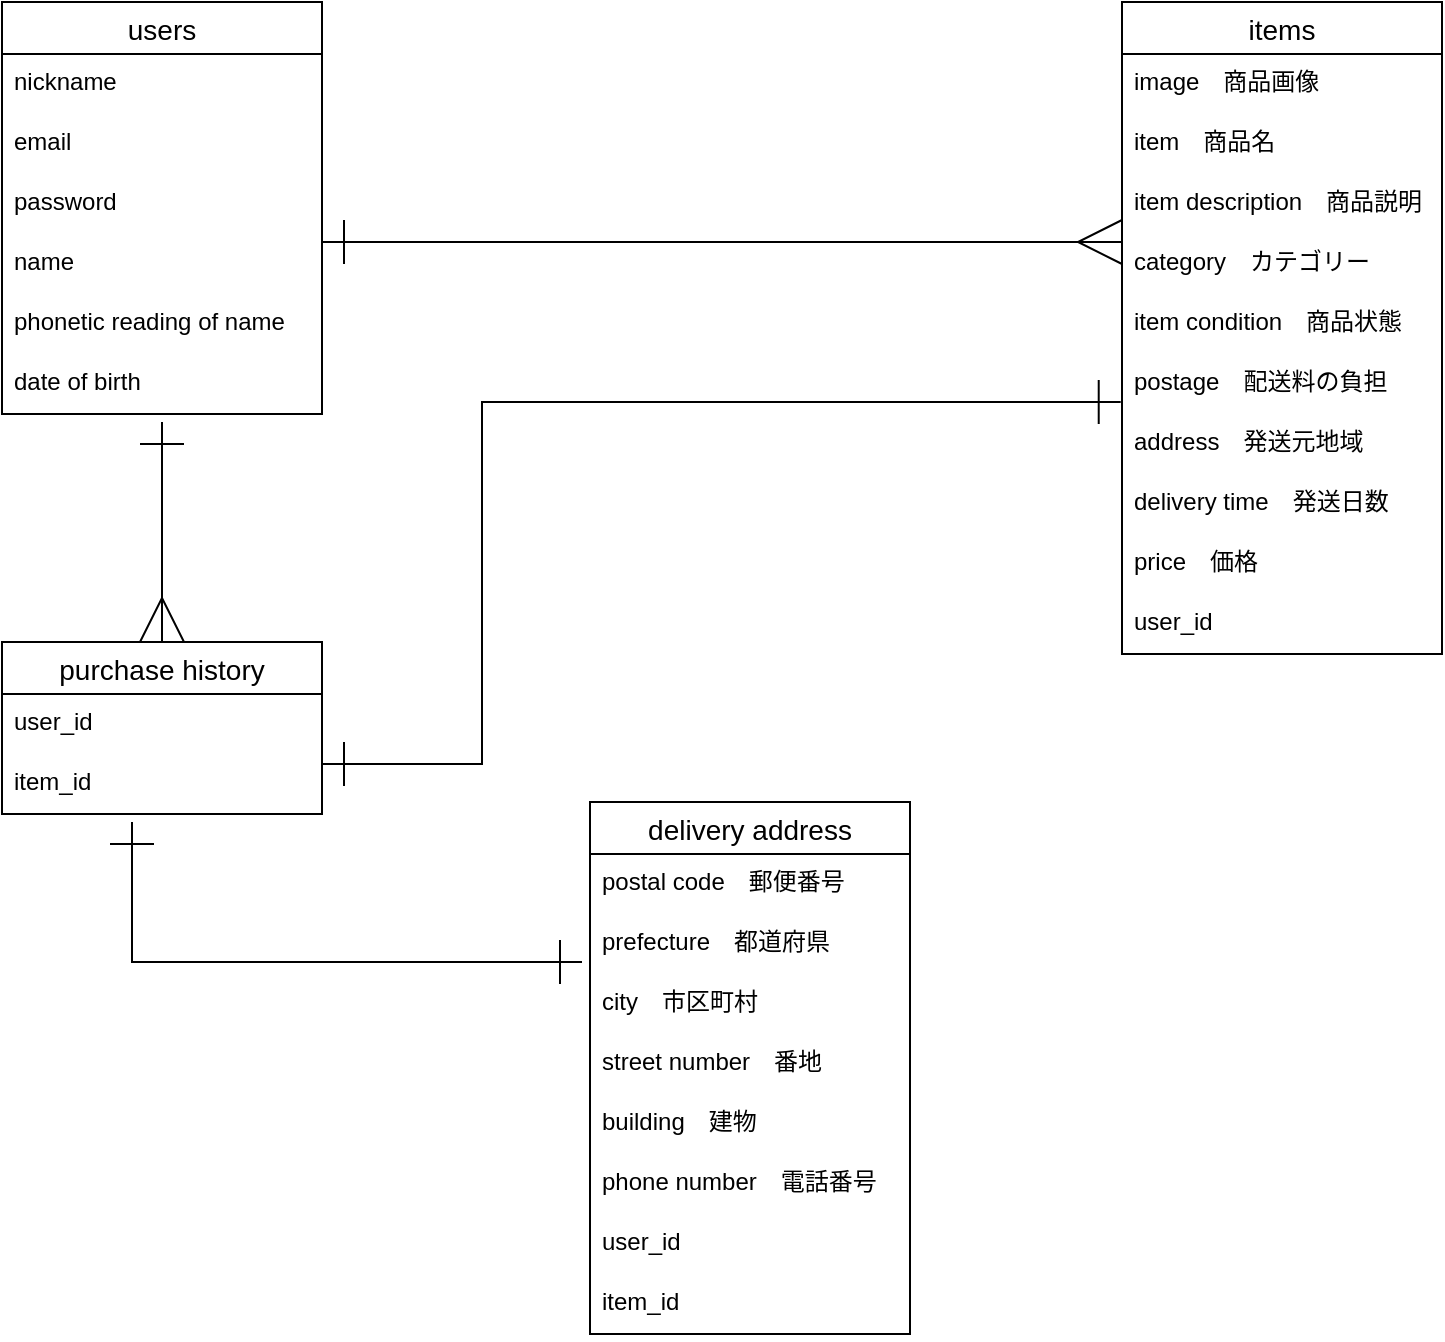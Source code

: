<mxfile>
    <diagram id="ABaXmX8TrZI7K6Jcls-y" name="ページ1">
        <mxGraphModel dx="800" dy="710" grid="1" gridSize="10" guides="1" tooltips="1" connect="1" arrows="1" fold="1" page="1" pageScale="1" pageWidth="827" pageHeight="1169" math="0" shadow="0">
            <root>
                <mxCell id="0"/>
                <mxCell id="1" parent="0"/>
                <mxCell id="2" value="users" style="swimlane;fontStyle=0;childLayout=stackLayout;horizontal=1;startSize=26;horizontalStack=0;resizeParent=1;resizeParentMax=0;resizeLast=0;collapsible=1;marginBottom=0;align=center;fontSize=14;" parent="1" vertex="1">
                    <mxGeometry x="40" y="40" width="160" height="206" as="geometry"/>
                </mxCell>
                <mxCell id="3" value="nickname" style="text;strokeColor=none;fillColor=none;spacingLeft=4;spacingRight=4;overflow=hidden;rotatable=0;points=[[0,0.5],[1,0.5]];portConstraint=eastwest;fontSize=12;" parent="2" vertex="1">
                    <mxGeometry y="26" width="160" height="30" as="geometry"/>
                </mxCell>
                <mxCell id="4" value="email" style="text;strokeColor=none;fillColor=none;spacingLeft=4;spacingRight=4;overflow=hidden;rotatable=0;points=[[0,0.5],[1,0.5]];portConstraint=eastwest;fontSize=12;" parent="2" vertex="1">
                    <mxGeometry y="56" width="160" height="30" as="geometry"/>
                </mxCell>
                <mxCell id="5" value="password" style="text;strokeColor=none;fillColor=none;spacingLeft=4;spacingRight=4;overflow=hidden;rotatable=0;points=[[0,0.5],[1,0.5]];portConstraint=eastwest;fontSize=12;" parent="2" vertex="1">
                    <mxGeometry y="86" width="160" height="30" as="geometry"/>
                </mxCell>
                <mxCell id="6" value="name" style="text;strokeColor=none;fillColor=none;spacingLeft=4;spacingRight=4;overflow=hidden;rotatable=0;points=[[0,0.5],[1,0.5]];portConstraint=eastwest;fontSize=12;" parent="2" vertex="1">
                    <mxGeometry y="116" width="160" height="30" as="geometry"/>
                </mxCell>
                <mxCell id="7" value="phonetic reading of name" style="text;strokeColor=none;fillColor=none;spacingLeft=4;spacingRight=4;overflow=hidden;rotatable=0;points=[[0,0.5],[1,0.5]];portConstraint=eastwest;fontSize=12;" parent="2" vertex="1">
                    <mxGeometry y="146" width="160" height="30" as="geometry"/>
                </mxCell>
                <mxCell id="8" value="date of birth" style="text;strokeColor=none;fillColor=none;spacingLeft=4;spacingRight=4;overflow=hidden;rotatable=0;points=[[0,0.5],[1,0.5]];portConstraint=eastwest;fontSize=12;" parent="2" vertex="1">
                    <mxGeometry y="176" width="160" height="30" as="geometry"/>
                </mxCell>
                <mxCell id="22" value="items" style="swimlane;fontStyle=0;childLayout=stackLayout;horizontal=1;startSize=26;horizontalStack=0;resizeParent=1;resizeParentMax=0;resizeLast=0;collapsible=1;marginBottom=0;align=center;fontSize=14;" parent="1" vertex="1">
                    <mxGeometry x="600" y="40" width="160" height="326" as="geometry"/>
                </mxCell>
                <mxCell id="23" value="image　商品画像" style="text;strokeColor=none;fillColor=none;spacingLeft=4;spacingRight=4;overflow=hidden;rotatable=0;points=[[0,0.5],[1,0.5]];portConstraint=eastwest;fontSize=12;" parent="22" vertex="1">
                    <mxGeometry y="26" width="160" height="30" as="geometry"/>
                </mxCell>
                <mxCell id="24" value="item　商品名" style="text;strokeColor=none;fillColor=none;spacingLeft=4;spacingRight=4;overflow=hidden;rotatable=0;points=[[0,0.5],[1,0.5]];portConstraint=eastwest;fontSize=12;" parent="22" vertex="1">
                    <mxGeometry y="56" width="160" height="30" as="geometry"/>
                </mxCell>
                <mxCell id="25" value="item description　商品説明" style="text;strokeColor=none;fillColor=none;spacingLeft=4;spacingRight=4;overflow=hidden;rotatable=0;points=[[0,0.5],[1,0.5]];portConstraint=eastwest;fontSize=12;" parent="22" vertex="1">
                    <mxGeometry y="86" width="160" height="30" as="geometry"/>
                </mxCell>
                <mxCell id="26" value="category　カテゴリー" style="text;strokeColor=none;fillColor=none;spacingLeft=4;spacingRight=4;overflow=hidden;rotatable=0;points=[[0,0.5],[1,0.5]];portConstraint=eastwest;fontSize=12;" parent="22" vertex="1">
                    <mxGeometry y="116" width="160" height="30" as="geometry"/>
                </mxCell>
                <mxCell id="27" value="item condition　商品状態" style="text;strokeColor=none;fillColor=none;spacingLeft=4;spacingRight=4;overflow=hidden;rotatable=0;points=[[0,0.5],[1,0.5]];portConstraint=eastwest;fontSize=12;" parent="22" vertex="1">
                    <mxGeometry y="146" width="160" height="30" as="geometry"/>
                </mxCell>
                <mxCell id="28" value="postage　配送料の負担" style="text;strokeColor=none;fillColor=none;spacingLeft=4;spacingRight=4;overflow=hidden;rotatable=0;points=[[0,0.5],[1,0.5]];portConstraint=eastwest;fontSize=12;" parent="22" vertex="1">
                    <mxGeometry y="176" width="160" height="30" as="geometry"/>
                </mxCell>
                <mxCell id="29" value=" address　発送元地域" style="text;strokeColor=none;fillColor=none;spacingLeft=4;spacingRight=4;overflow=hidden;rotatable=0;points=[[0,0.5],[1,0.5]];portConstraint=eastwest;fontSize=12;" parent="22" vertex="1">
                    <mxGeometry y="206" width="160" height="30" as="geometry"/>
                </mxCell>
                <mxCell id="30" value="delivery time　発送日数" style="text;strokeColor=none;fillColor=none;spacingLeft=4;spacingRight=4;overflow=hidden;rotatable=0;points=[[0,0.5],[1,0.5]];portConstraint=eastwest;fontSize=12;" parent="22" vertex="1">
                    <mxGeometry y="236" width="160" height="30" as="geometry"/>
                </mxCell>
                <mxCell id="31" value="price　価格" style="text;strokeColor=none;fillColor=none;spacingLeft=4;spacingRight=4;overflow=hidden;rotatable=0;points=[[0,0.5],[1,0.5]];portConstraint=eastwest;fontSize=12;" parent="22" vertex="1">
                    <mxGeometry y="266" width="160" height="30" as="geometry"/>
                </mxCell>
                <mxCell id="36" value="user_id" style="text;strokeColor=none;fillColor=none;spacingLeft=4;spacingRight=4;overflow=hidden;rotatable=0;points=[[0,0.5],[1,0.5]];portConstraint=eastwest;fontSize=12;" parent="22" vertex="1">
                    <mxGeometry y="296" width="160" height="30" as="geometry"/>
                </mxCell>
                <mxCell id="32" value="purchase history" style="swimlane;fontStyle=0;childLayout=stackLayout;horizontal=1;startSize=26;horizontalStack=0;resizeParent=1;resizeParentMax=0;resizeLast=0;collapsible=1;marginBottom=0;align=center;fontSize=14;" parent="1" vertex="1">
                    <mxGeometry x="40" y="360" width="160" height="86" as="geometry"/>
                </mxCell>
                <mxCell id="66" value="user_id" style="text;strokeColor=none;fillColor=none;spacingLeft=4;spacingRight=4;overflow=hidden;rotatable=0;points=[[0,0.5],[1,0.5]];portConstraint=eastwest;fontSize=12;" parent="32" vertex="1">
                    <mxGeometry y="26" width="160" height="30" as="geometry"/>
                </mxCell>
                <mxCell id="67" value="item_id" style="text;strokeColor=none;fillColor=none;spacingLeft=4;spacingRight=4;overflow=hidden;rotatable=0;points=[[0,0.5],[1,0.5]];portConstraint=eastwest;fontSize=12;" parent="32" vertex="1">
                    <mxGeometry y="56" width="160" height="30" as="geometry"/>
                </mxCell>
                <mxCell id="45" value="" style="endArrow=ERmany;html=1;rounded=0;startArrow=ERone;startFill=0;sourcePerimeterSpacing=0;startSize=20;endFill=0;endSize=20;" parent="1" edge="1">
                    <mxGeometry relative="1" as="geometry">
                        <mxPoint x="200" y="160" as="sourcePoint"/>
                        <mxPoint x="600" y="160" as="targetPoint"/>
                    </mxGeometry>
                </mxCell>
                <mxCell id="46" value="" style="endArrow=ERmany;html=1;rounded=0;startSize=20;endSize=20;sourcePerimeterSpacing=0;entryX=0.5;entryY=0;entryDx=0;entryDy=0;startArrow=ERone;startFill=0;endFill=0;" parent="1" target="32" edge="1">
                    <mxGeometry relative="1" as="geometry">
                        <mxPoint x="120" y="250" as="sourcePoint"/>
                        <mxPoint x="270" y="280" as="targetPoint"/>
                    </mxGeometry>
                </mxCell>
                <mxCell id="47" value="" style="endArrow=ERone;html=1;rounded=0;startSize=20;endSize=20;sourcePerimeterSpacing=0;exitX=-0.004;exitY=-0.2;exitDx=0;exitDy=0;exitPerimeter=0;startArrow=ERone;startFill=0;endFill=0;" parent="1" source="29" edge="1">
                    <mxGeometry relative="1" as="geometry">
                        <mxPoint x="590" y="250" as="sourcePoint"/>
                        <mxPoint x="200" y="421" as="targetPoint"/>
                        <Array as="points">
                            <mxPoint x="280" y="240"/>
                            <mxPoint x="280" y="421"/>
                        </Array>
                    </mxGeometry>
                </mxCell>
                <mxCell id="60" value="delivery address" style="swimlane;fontStyle=0;childLayout=stackLayout;horizontal=1;startSize=26;horizontalStack=0;resizeParent=1;resizeParentMax=0;resizeLast=0;collapsible=1;marginBottom=0;align=center;fontSize=14;" parent="1" vertex="1">
                    <mxGeometry x="334" y="440" width="160" height="266" as="geometry"/>
                </mxCell>
                <mxCell id="54" value="postal code　郵便番号" style="text;strokeColor=none;fillColor=none;spacingLeft=4;spacingRight=4;overflow=hidden;rotatable=0;points=[[0,0.5],[1,0.5]];portConstraint=eastwest;fontSize=12;" parent="60" vertex="1">
                    <mxGeometry y="26" width="160" height="30" as="geometry"/>
                </mxCell>
                <mxCell id="55" value="prefecture　都道府県" style="text;strokeColor=none;fillColor=none;spacingLeft=4;spacingRight=4;overflow=hidden;rotatable=0;points=[[0,0.5],[1,0.5]];portConstraint=eastwest;fontSize=12;" parent="60" vertex="1">
                    <mxGeometry y="56" width="160" height="30" as="geometry"/>
                </mxCell>
                <mxCell id="56" value="city　市区町村" style="text;strokeColor=none;fillColor=none;spacingLeft=4;spacingRight=4;overflow=hidden;rotatable=0;points=[[0,0.5],[1,0.5]];portConstraint=eastwest;fontSize=12;" parent="60" vertex="1">
                    <mxGeometry y="86" width="160" height="30" as="geometry"/>
                </mxCell>
                <mxCell id="57" value="street number　番地" style="text;strokeColor=none;fillColor=none;spacingLeft=4;spacingRight=4;overflow=hidden;rotatable=0;points=[[0,0.5],[1,0.5]];portConstraint=eastwest;fontSize=12;" parent="60" vertex="1">
                    <mxGeometry y="116" width="160" height="30" as="geometry"/>
                </mxCell>
                <mxCell id="58" value="building　建物" style="text;strokeColor=none;fillColor=none;spacingLeft=4;spacingRight=4;overflow=hidden;rotatable=0;points=[[0,0.5],[1,0.5]];portConstraint=eastwest;fontSize=12;" parent="60" vertex="1">
                    <mxGeometry y="146" width="160" height="30" as="geometry"/>
                </mxCell>
                <mxCell id="59" value="phone number　電話番号" style="text;strokeColor=none;fillColor=none;spacingLeft=4;spacingRight=4;overflow=hidden;rotatable=0;points=[[0,0.5],[1,0.5]];portConstraint=eastwest;fontSize=12;" parent="60" vertex="1">
                    <mxGeometry y="176" width="160" height="30" as="geometry"/>
                </mxCell>
                <mxCell id="62" value="user_id" style="text;strokeColor=none;fillColor=none;spacingLeft=4;spacingRight=4;overflow=hidden;rotatable=0;points=[[0,0.5],[1,0.5]];portConstraint=eastwest;fontSize=12;" parent="60" vertex="1">
                    <mxGeometry y="206" width="160" height="30" as="geometry"/>
                </mxCell>
                <mxCell id="63" value="item_id" style="text;strokeColor=none;fillColor=none;spacingLeft=4;spacingRight=4;overflow=hidden;rotatable=0;points=[[0,0.5],[1,0.5]];portConstraint=eastwest;fontSize=12;" parent="60" vertex="1">
                    <mxGeometry y="236" width="160" height="30" as="geometry"/>
                </mxCell>
                <mxCell id="65" value="" style="endArrow=ERone;html=1;rounded=0;startSize=20;endSize=20;sourcePerimeterSpacing=0;startArrow=ERone;startFill=0;endFill=0;" parent="1" edge="1">
                    <mxGeometry relative="1" as="geometry">
                        <mxPoint x="105" y="450" as="sourcePoint"/>
                        <mxPoint x="330" y="520" as="targetPoint"/>
                        <Array as="points">
                            <mxPoint x="105" y="520"/>
                        </Array>
                    </mxGeometry>
                </mxCell>
            </root>
        </mxGraphModel>
    </diagram>
</mxfile>